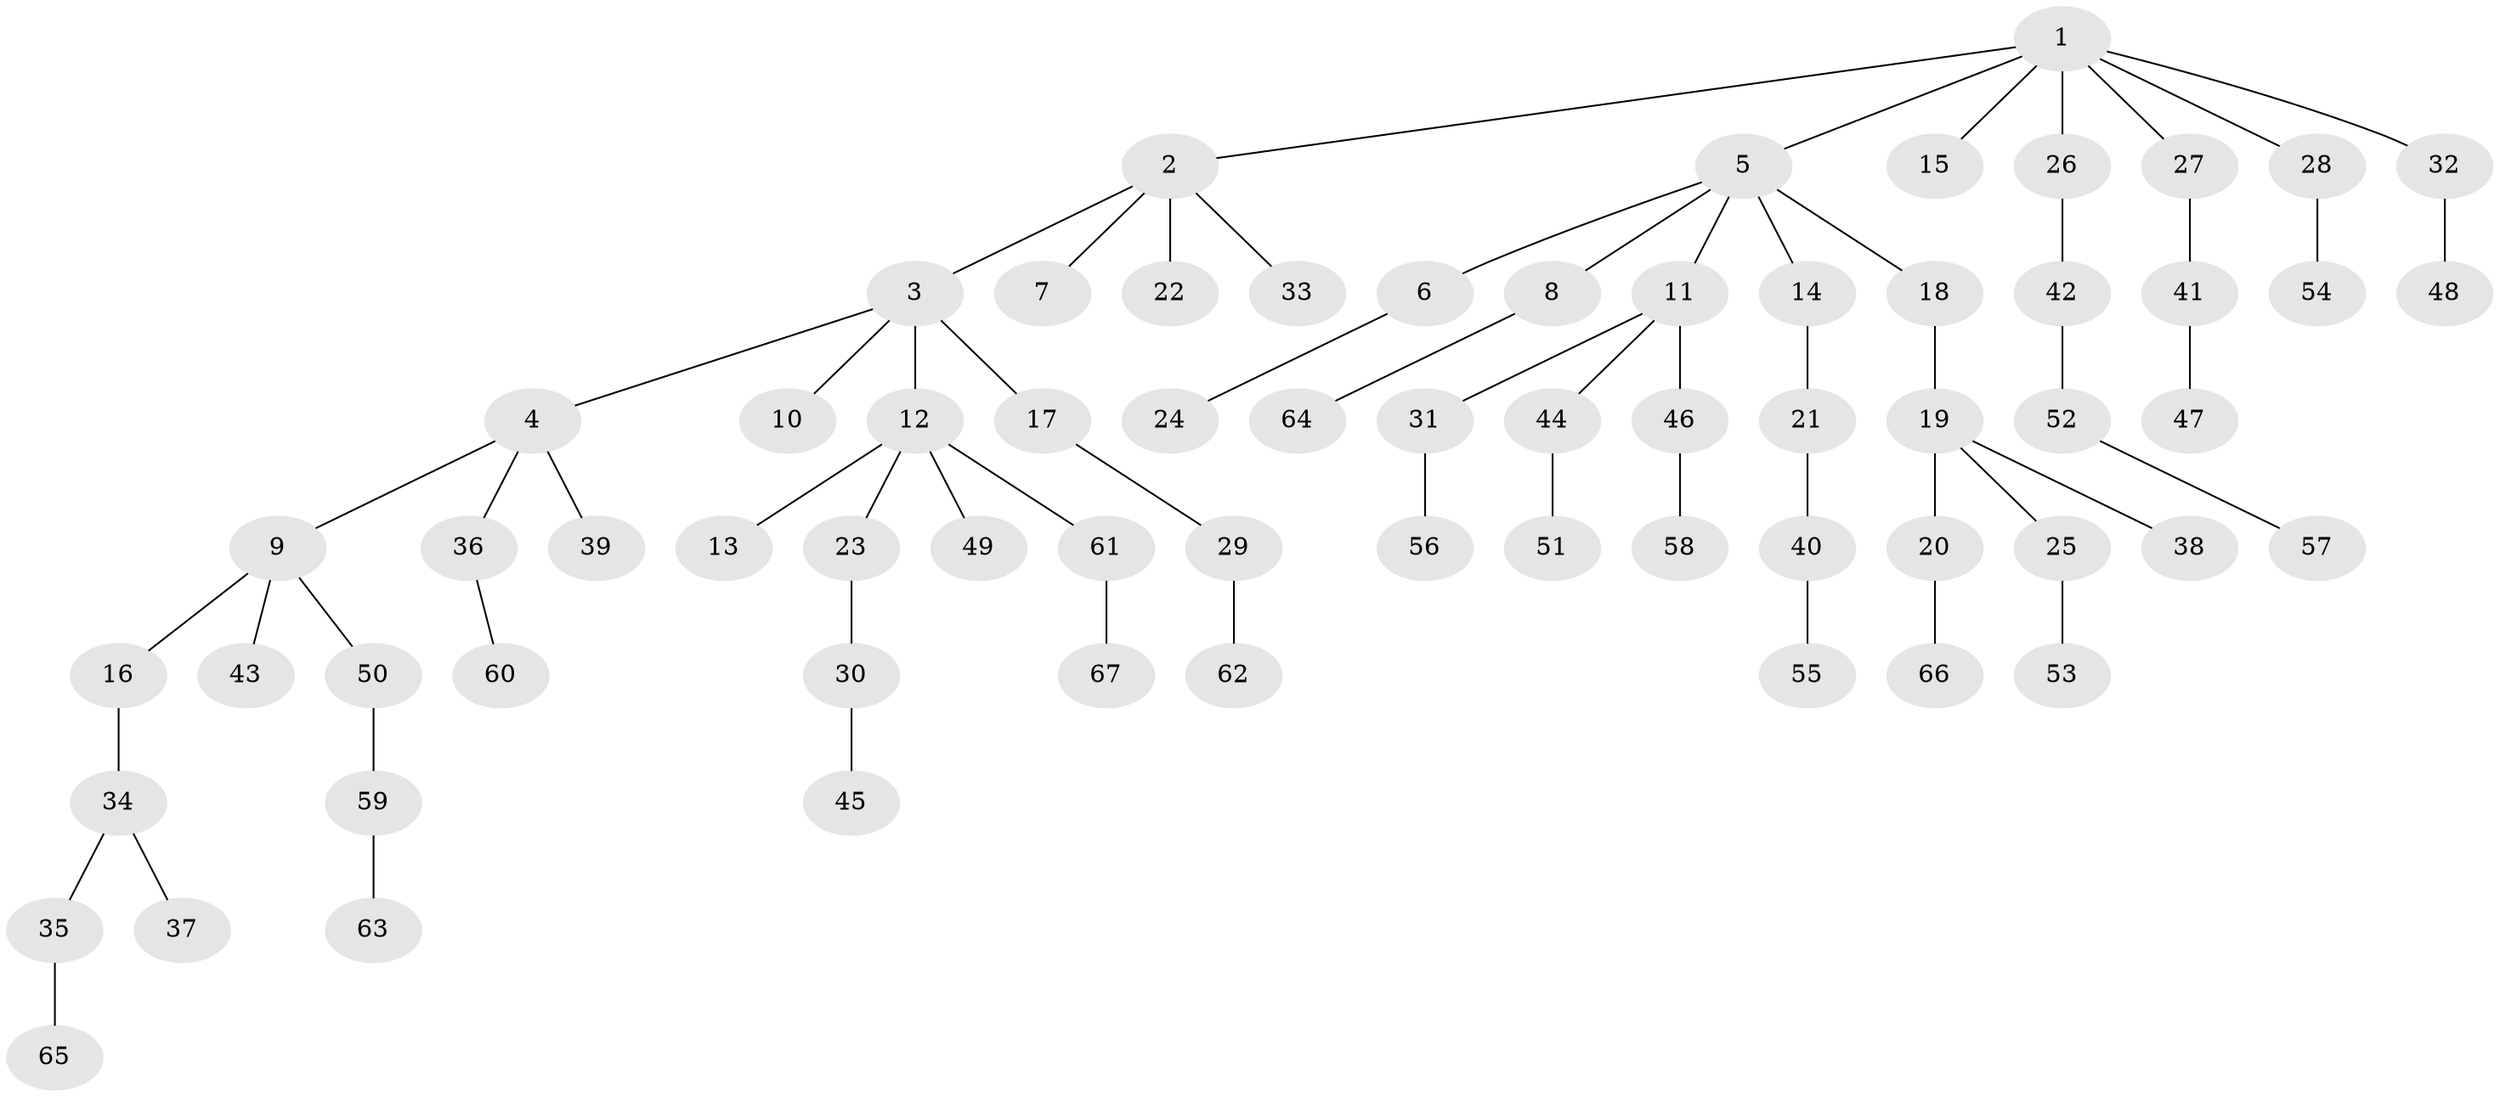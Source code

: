 // coarse degree distribution, {14: 0.030303030303030304, 9: 0.030303030303030304, 2: 0.12121212121212122, 1: 0.7272727272727273, 3: 0.09090909090909091}
// Generated by graph-tools (version 1.1) at 2025/19/03/04/25 18:19:18]
// undirected, 67 vertices, 66 edges
graph export_dot {
graph [start="1"]
  node [color=gray90,style=filled];
  1;
  2;
  3;
  4;
  5;
  6;
  7;
  8;
  9;
  10;
  11;
  12;
  13;
  14;
  15;
  16;
  17;
  18;
  19;
  20;
  21;
  22;
  23;
  24;
  25;
  26;
  27;
  28;
  29;
  30;
  31;
  32;
  33;
  34;
  35;
  36;
  37;
  38;
  39;
  40;
  41;
  42;
  43;
  44;
  45;
  46;
  47;
  48;
  49;
  50;
  51;
  52;
  53;
  54;
  55;
  56;
  57;
  58;
  59;
  60;
  61;
  62;
  63;
  64;
  65;
  66;
  67;
  1 -- 2;
  1 -- 5;
  1 -- 15;
  1 -- 26;
  1 -- 27;
  1 -- 28;
  1 -- 32;
  2 -- 3;
  2 -- 7;
  2 -- 22;
  2 -- 33;
  3 -- 4;
  3 -- 10;
  3 -- 12;
  3 -- 17;
  4 -- 9;
  4 -- 36;
  4 -- 39;
  5 -- 6;
  5 -- 8;
  5 -- 11;
  5 -- 14;
  5 -- 18;
  6 -- 24;
  8 -- 64;
  9 -- 16;
  9 -- 43;
  9 -- 50;
  11 -- 31;
  11 -- 44;
  11 -- 46;
  12 -- 13;
  12 -- 23;
  12 -- 49;
  12 -- 61;
  14 -- 21;
  16 -- 34;
  17 -- 29;
  18 -- 19;
  19 -- 20;
  19 -- 25;
  19 -- 38;
  20 -- 66;
  21 -- 40;
  23 -- 30;
  25 -- 53;
  26 -- 42;
  27 -- 41;
  28 -- 54;
  29 -- 62;
  30 -- 45;
  31 -- 56;
  32 -- 48;
  34 -- 35;
  34 -- 37;
  35 -- 65;
  36 -- 60;
  40 -- 55;
  41 -- 47;
  42 -- 52;
  44 -- 51;
  46 -- 58;
  50 -- 59;
  52 -- 57;
  59 -- 63;
  61 -- 67;
}
